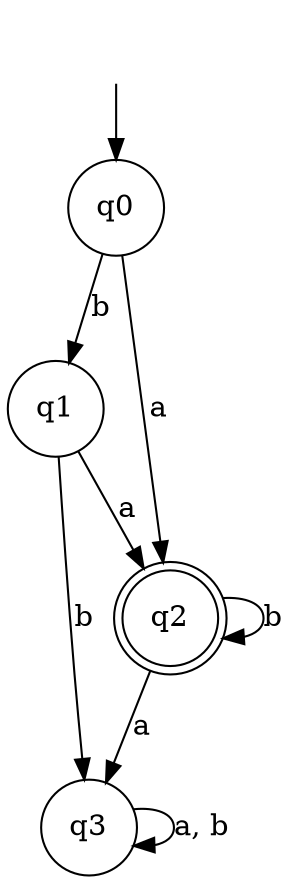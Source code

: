 digraph Automaton {

q1 [shape = circle];

q2 [shape = doublecircle];

q3 [shape = circle];

_nil [style = invis];

q0 [shape = circle];

_nil -> q0;

q3 -> q3 [label = "a, b"];

q1 -> q2 [label = "a"];

q1 -> q3 [label = "b"];

q2 -> q3 [label = "a"];

q0 -> q2 [label = "a"];

q0 -> q1 [label = "b"];

q2 -> q2 [label = "b"];

}
